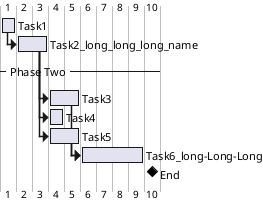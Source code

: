 @startgantt
[Task1] lasts 1 Day
then [Task2_long_long_long_name] as [T2] lasts 2 days
-- Phase Two --
then [Task3] as [T3] lasts 2 days
[Task4] as [T4] lasts 1 day
[Task5] as [T5] lasts 2 days
[T2] -> [T4]
[T2] -> [T5]
[Task6_long-Long-Long] as [T6] lasts 4 days
[T3] -> [T6]
[T5] -> [T6]
[End] happens at 1 day after [T6]'s end
@endgantt